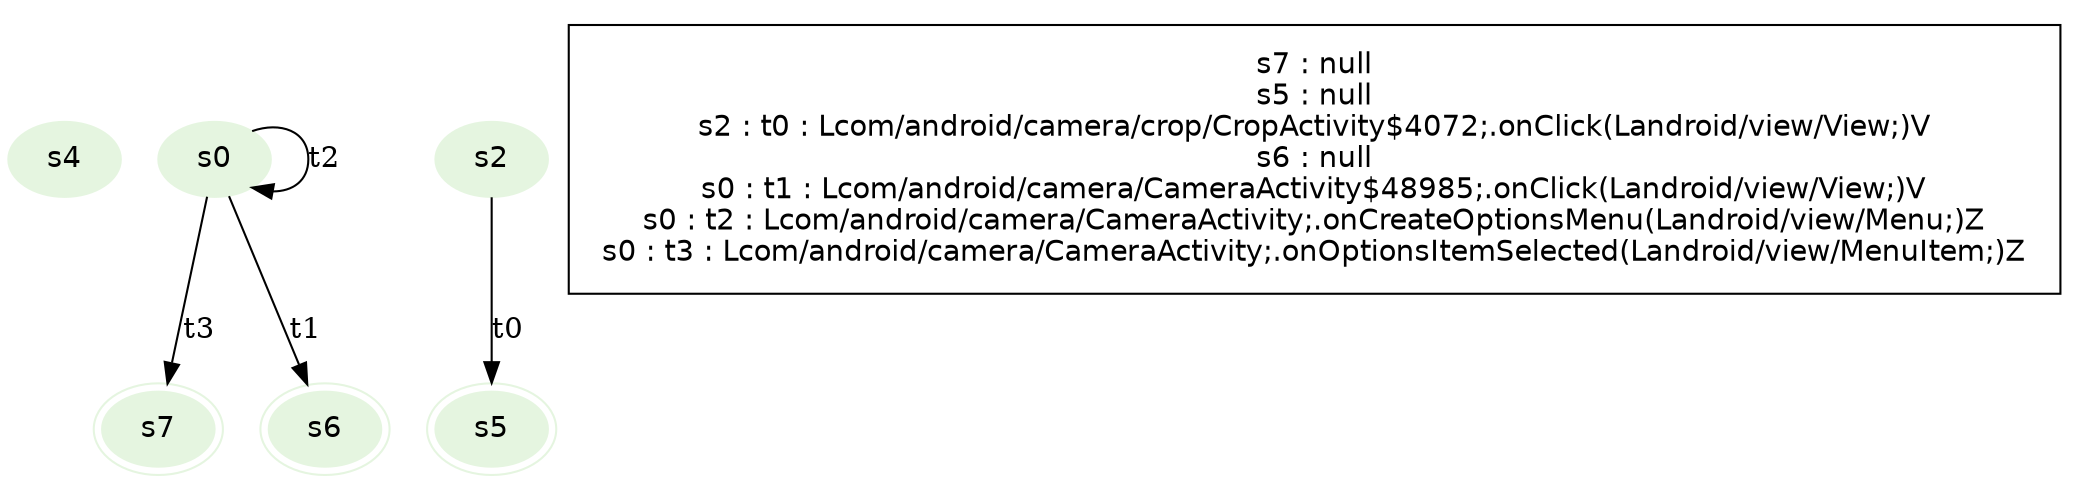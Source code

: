 digraph {
fontname="Helvetica";
node[style=filled, fontname="Helvetica", colorscheme=greens3, color=1];
s4;
s7[peripheries=2];
s5[peripheries=2];
s2;
s6[peripheries=2];
s0;
s2 -> s5[label="t0"];
s0 -> s6[label="t1"];
s0 -> s0[label="t2"];
s0 -> s7[label="t3"];
subgraph cluster_key {
ds[shape=plaintext, style=solid,label="s7 : null\ns5 : null\ns2 : t0 : Lcom/android/camera/crop/CropActivity$4072;.onClick(Landroid/view/View;)V\ns6 : null\ns0 : t1 : Lcom/android/camera/CameraActivity$48985;.onClick(Landroid/view/View;)V\ns0 : t2 : Lcom/android/camera/CameraActivity;.onCreateOptionsMenu(Landroid/view/Menu;)Z\ns0 : t3 : Lcom/android/camera/CameraActivity;.onOptionsItemSelected(Landroid/view/MenuItem;)Z\n"];}
}